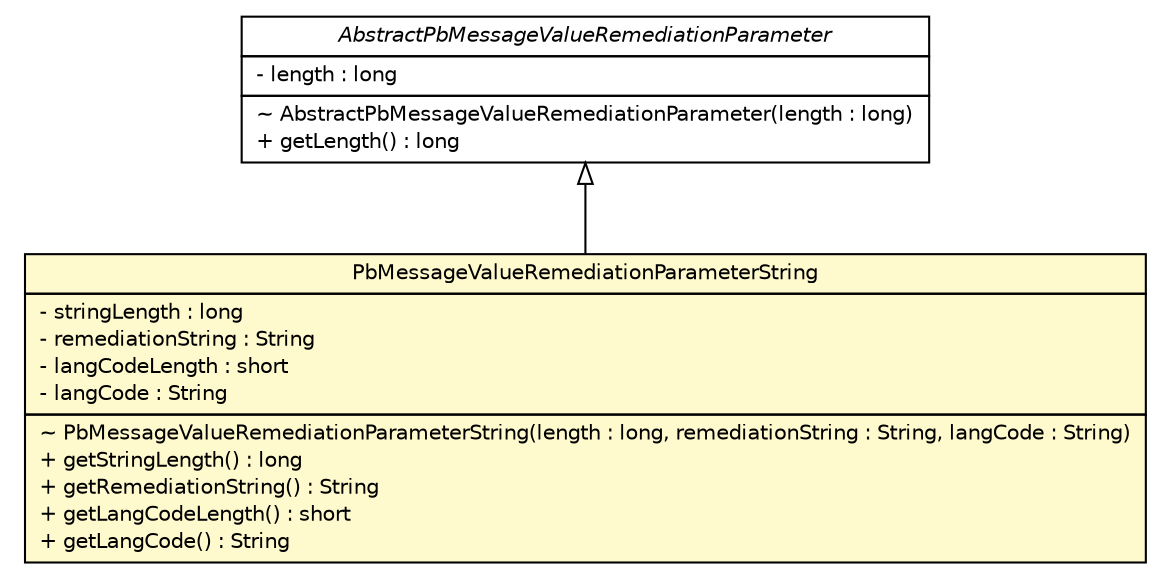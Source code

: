 #!/usr/local/bin/dot
#
# Class diagram 
# Generated by UMLGraph version R5_6 (http://www.umlgraph.org/)
#

digraph G {
	edge [fontname="Helvetica",fontsize=10,labelfontname="Helvetica",labelfontsize=10];
	node [fontname="Helvetica",fontsize=10,shape=plaintext];
	nodesep=0.25;
	ranksep=0.5;
	// org.ietf.nea.pb.message.util.PbMessageValueRemediationParameterString
	c127062 [label=<<table title="org.ietf.nea.pb.message.util.PbMessageValueRemediationParameterString" border="0" cellborder="1" cellspacing="0" cellpadding="2" port="p" bgcolor="lemonChiffon" href="./PbMessageValueRemediationParameterString.html">
		<tr><td><table border="0" cellspacing="0" cellpadding="1">
<tr><td align="center" balign="center"> PbMessageValueRemediationParameterString </td></tr>
		</table></td></tr>
		<tr><td><table border="0" cellspacing="0" cellpadding="1">
<tr><td align="left" balign="left"> - stringLength : long </td></tr>
<tr><td align="left" balign="left"> - remediationString : String </td></tr>
<tr><td align="left" balign="left"> - langCodeLength : short </td></tr>
<tr><td align="left" balign="left"> - langCode : String </td></tr>
		</table></td></tr>
		<tr><td><table border="0" cellspacing="0" cellpadding="1">
<tr><td align="left" balign="left"> ~ PbMessageValueRemediationParameterString(length : long, remediationString : String, langCode : String) </td></tr>
<tr><td align="left" balign="left"> + getStringLength() : long </td></tr>
<tr><td align="left" balign="left"> + getRemediationString() : String </td></tr>
<tr><td align="left" balign="left"> + getLangCodeLength() : short </td></tr>
<tr><td align="left" balign="left"> + getLangCode() : String </td></tr>
		</table></td></tr>
		</table>>, URL="./PbMessageValueRemediationParameterString.html", fontname="Helvetica", fontcolor="black", fontsize=10.0];
	// org.ietf.nea.pb.message.util.AbstractPbMessageValueRemediationParameter
	c127075 [label=<<table title="org.ietf.nea.pb.message.util.AbstractPbMessageValueRemediationParameter" border="0" cellborder="1" cellspacing="0" cellpadding="2" port="p" href="./AbstractPbMessageValueRemediationParameter.html">
		<tr><td><table border="0" cellspacing="0" cellpadding="1">
<tr><td align="center" balign="center"><font face="Helvetica-Oblique"> AbstractPbMessageValueRemediationParameter </font></td></tr>
		</table></td></tr>
		<tr><td><table border="0" cellspacing="0" cellpadding="1">
<tr><td align="left" balign="left"> - length : long </td></tr>
		</table></td></tr>
		<tr><td><table border="0" cellspacing="0" cellpadding="1">
<tr><td align="left" balign="left"> ~ AbstractPbMessageValueRemediationParameter(length : long) </td></tr>
<tr><td align="left" balign="left"> + getLength() : long </td></tr>
		</table></td></tr>
		</table>>, URL="./AbstractPbMessageValueRemediationParameter.html", fontname="Helvetica", fontcolor="black", fontsize=10.0];
	//org.ietf.nea.pb.message.util.PbMessageValueRemediationParameterString extends org.ietf.nea.pb.message.util.AbstractPbMessageValueRemediationParameter
	c127075:p -> c127062:p [dir=back,arrowtail=empty];
}

